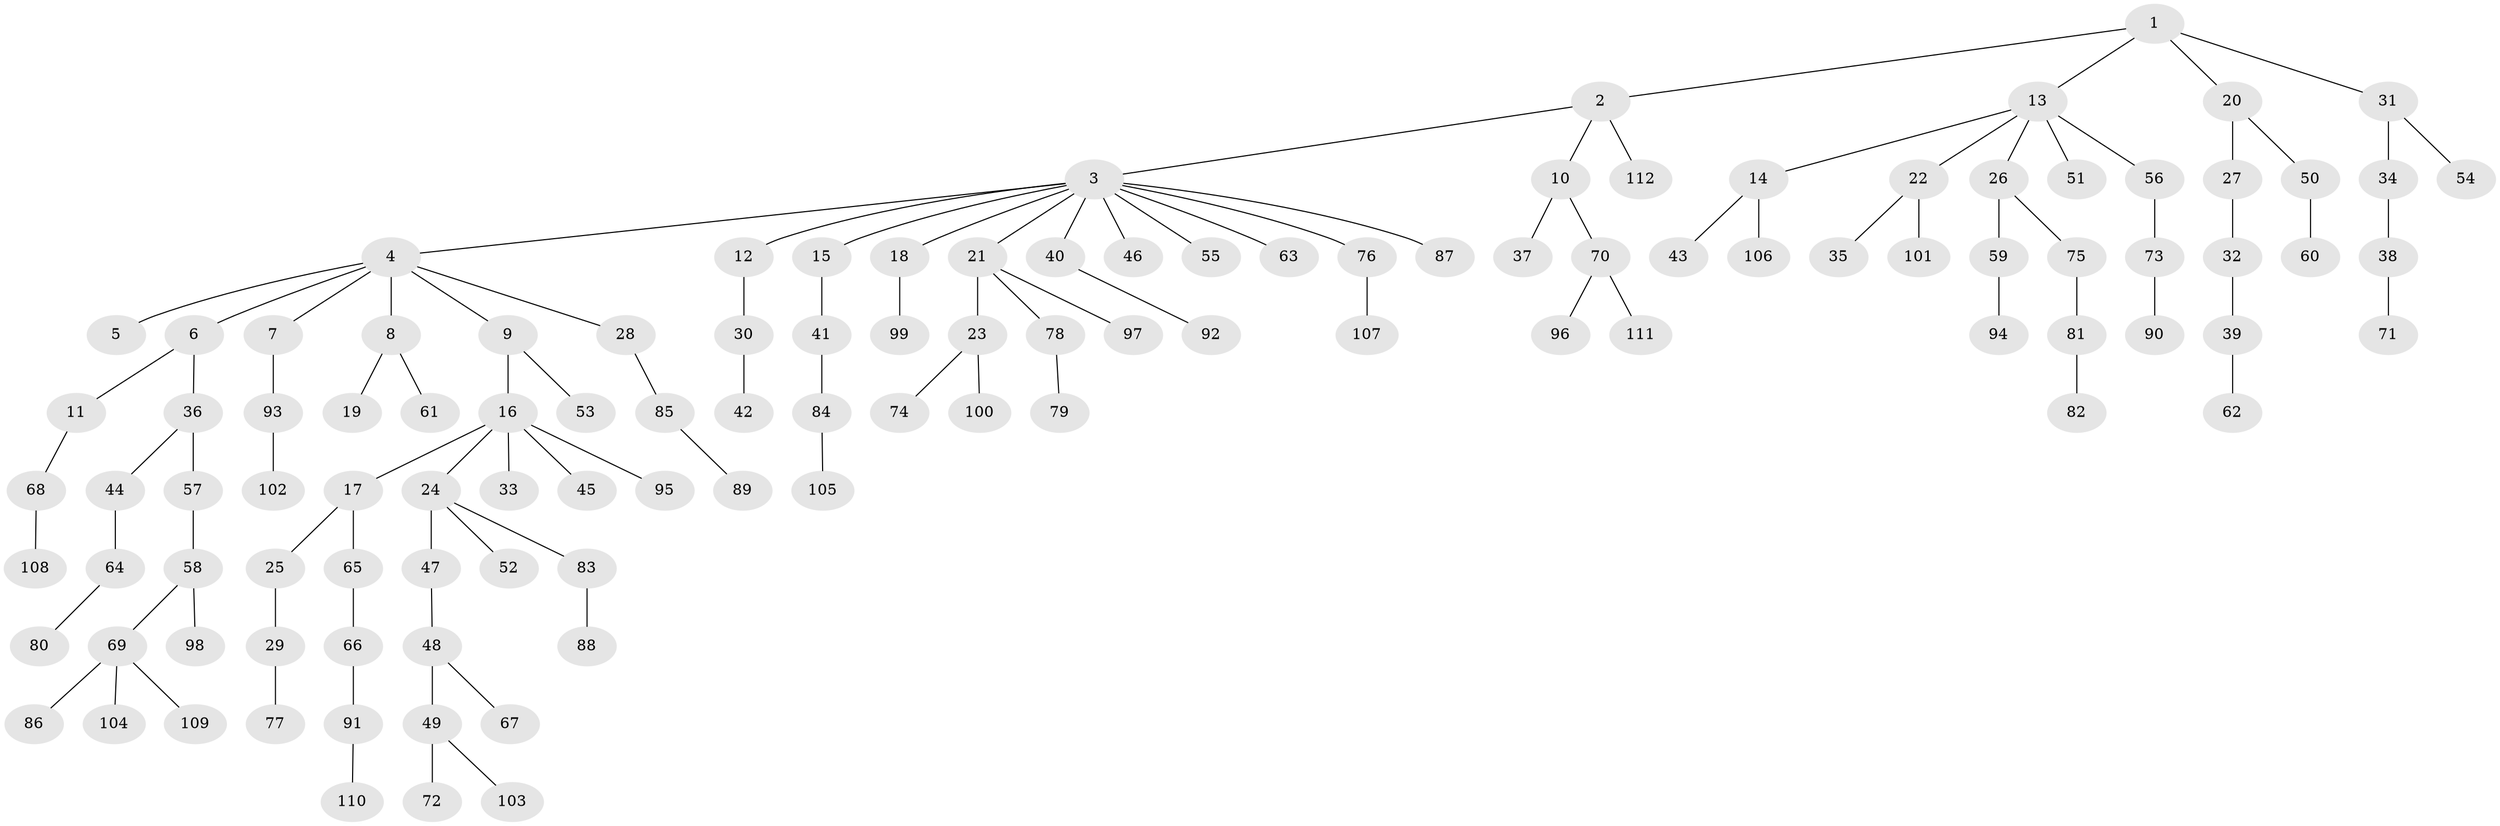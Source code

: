 // Generated by graph-tools (version 1.1) at 2025/50/03/09/25 03:50:24]
// undirected, 112 vertices, 111 edges
graph export_dot {
graph [start="1"]
  node [color=gray90,style=filled];
  1;
  2;
  3;
  4;
  5;
  6;
  7;
  8;
  9;
  10;
  11;
  12;
  13;
  14;
  15;
  16;
  17;
  18;
  19;
  20;
  21;
  22;
  23;
  24;
  25;
  26;
  27;
  28;
  29;
  30;
  31;
  32;
  33;
  34;
  35;
  36;
  37;
  38;
  39;
  40;
  41;
  42;
  43;
  44;
  45;
  46;
  47;
  48;
  49;
  50;
  51;
  52;
  53;
  54;
  55;
  56;
  57;
  58;
  59;
  60;
  61;
  62;
  63;
  64;
  65;
  66;
  67;
  68;
  69;
  70;
  71;
  72;
  73;
  74;
  75;
  76;
  77;
  78;
  79;
  80;
  81;
  82;
  83;
  84;
  85;
  86;
  87;
  88;
  89;
  90;
  91;
  92;
  93;
  94;
  95;
  96;
  97;
  98;
  99;
  100;
  101;
  102;
  103;
  104;
  105;
  106;
  107;
  108;
  109;
  110;
  111;
  112;
  1 -- 2;
  1 -- 13;
  1 -- 20;
  1 -- 31;
  2 -- 3;
  2 -- 10;
  2 -- 112;
  3 -- 4;
  3 -- 12;
  3 -- 15;
  3 -- 18;
  3 -- 21;
  3 -- 40;
  3 -- 46;
  3 -- 55;
  3 -- 63;
  3 -- 76;
  3 -- 87;
  4 -- 5;
  4 -- 6;
  4 -- 7;
  4 -- 8;
  4 -- 9;
  4 -- 28;
  6 -- 11;
  6 -- 36;
  7 -- 93;
  8 -- 19;
  8 -- 61;
  9 -- 16;
  9 -- 53;
  10 -- 37;
  10 -- 70;
  11 -- 68;
  12 -- 30;
  13 -- 14;
  13 -- 22;
  13 -- 26;
  13 -- 51;
  13 -- 56;
  14 -- 43;
  14 -- 106;
  15 -- 41;
  16 -- 17;
  16 -- 24;
  16 -- 33;
  16 -- 45;
  16 -- 95;
  17 -- 25;
  17 -- 65;
  18 -- 99;
  20 -- 27;
  20 -- 50;
  21 -- 23;
  21 -- 78;
  21 -- 97;
  22 -- 35;
  22 -- 101;
  23 -- 74;
  23 -- 100;
  24 -- 47;
  24 -- 52;
  24 -- 83;
  25 -- 29;
  26 -- 59;
  26 -- 75;
  27 -- 32;
  28 -- 85;
  29 -- 77;
  30 -- 42;
  31 -- 34;
  31 -- 54;
  32 -- 39;
  34 -- 38;
  36 -- 44;
  36 -- 57;
  38 -- 71;
  39 -- 62;
  40 -- 92;
  41 -- 84;
  44 -- 64;
  47 -- 48;
  48 -- 49;
  48 -- 67;
  49 -- 72;
  49 -- 103;
  50 -- 60;
  56 -- 73;
  57 -- 58;
  58 -- 69;
  58 -- 98;
  59 -- 94;
  64 -- 80;
  65 -- 66;
  66 -- 91;
  68 -- 108;
  69 -- 86;
  69 -- 104;
  69 -- 109;
  70 -- 96;
  70 -- 111;
  73 -- 90;
  75 -- 81;
  76 -- 107;
  78 -- 79;
  81 -- 82;
  83 -- 88;
  84 -- 105;
  85 -- 89;
  91 -- 110;
  93 -- 102;
}
